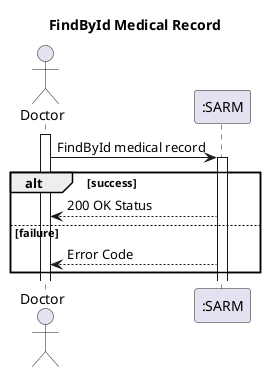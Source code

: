 @startuml

title "FindById Medical Record"

actor Doctor as doc

participant ":SARM"  as sys

activate doc

doc -> sys : FindById medical record

activate sys

alt success

sys --> doc : 200 OK Status

else failure

sys --> doc : Error Code

end




@enduml
